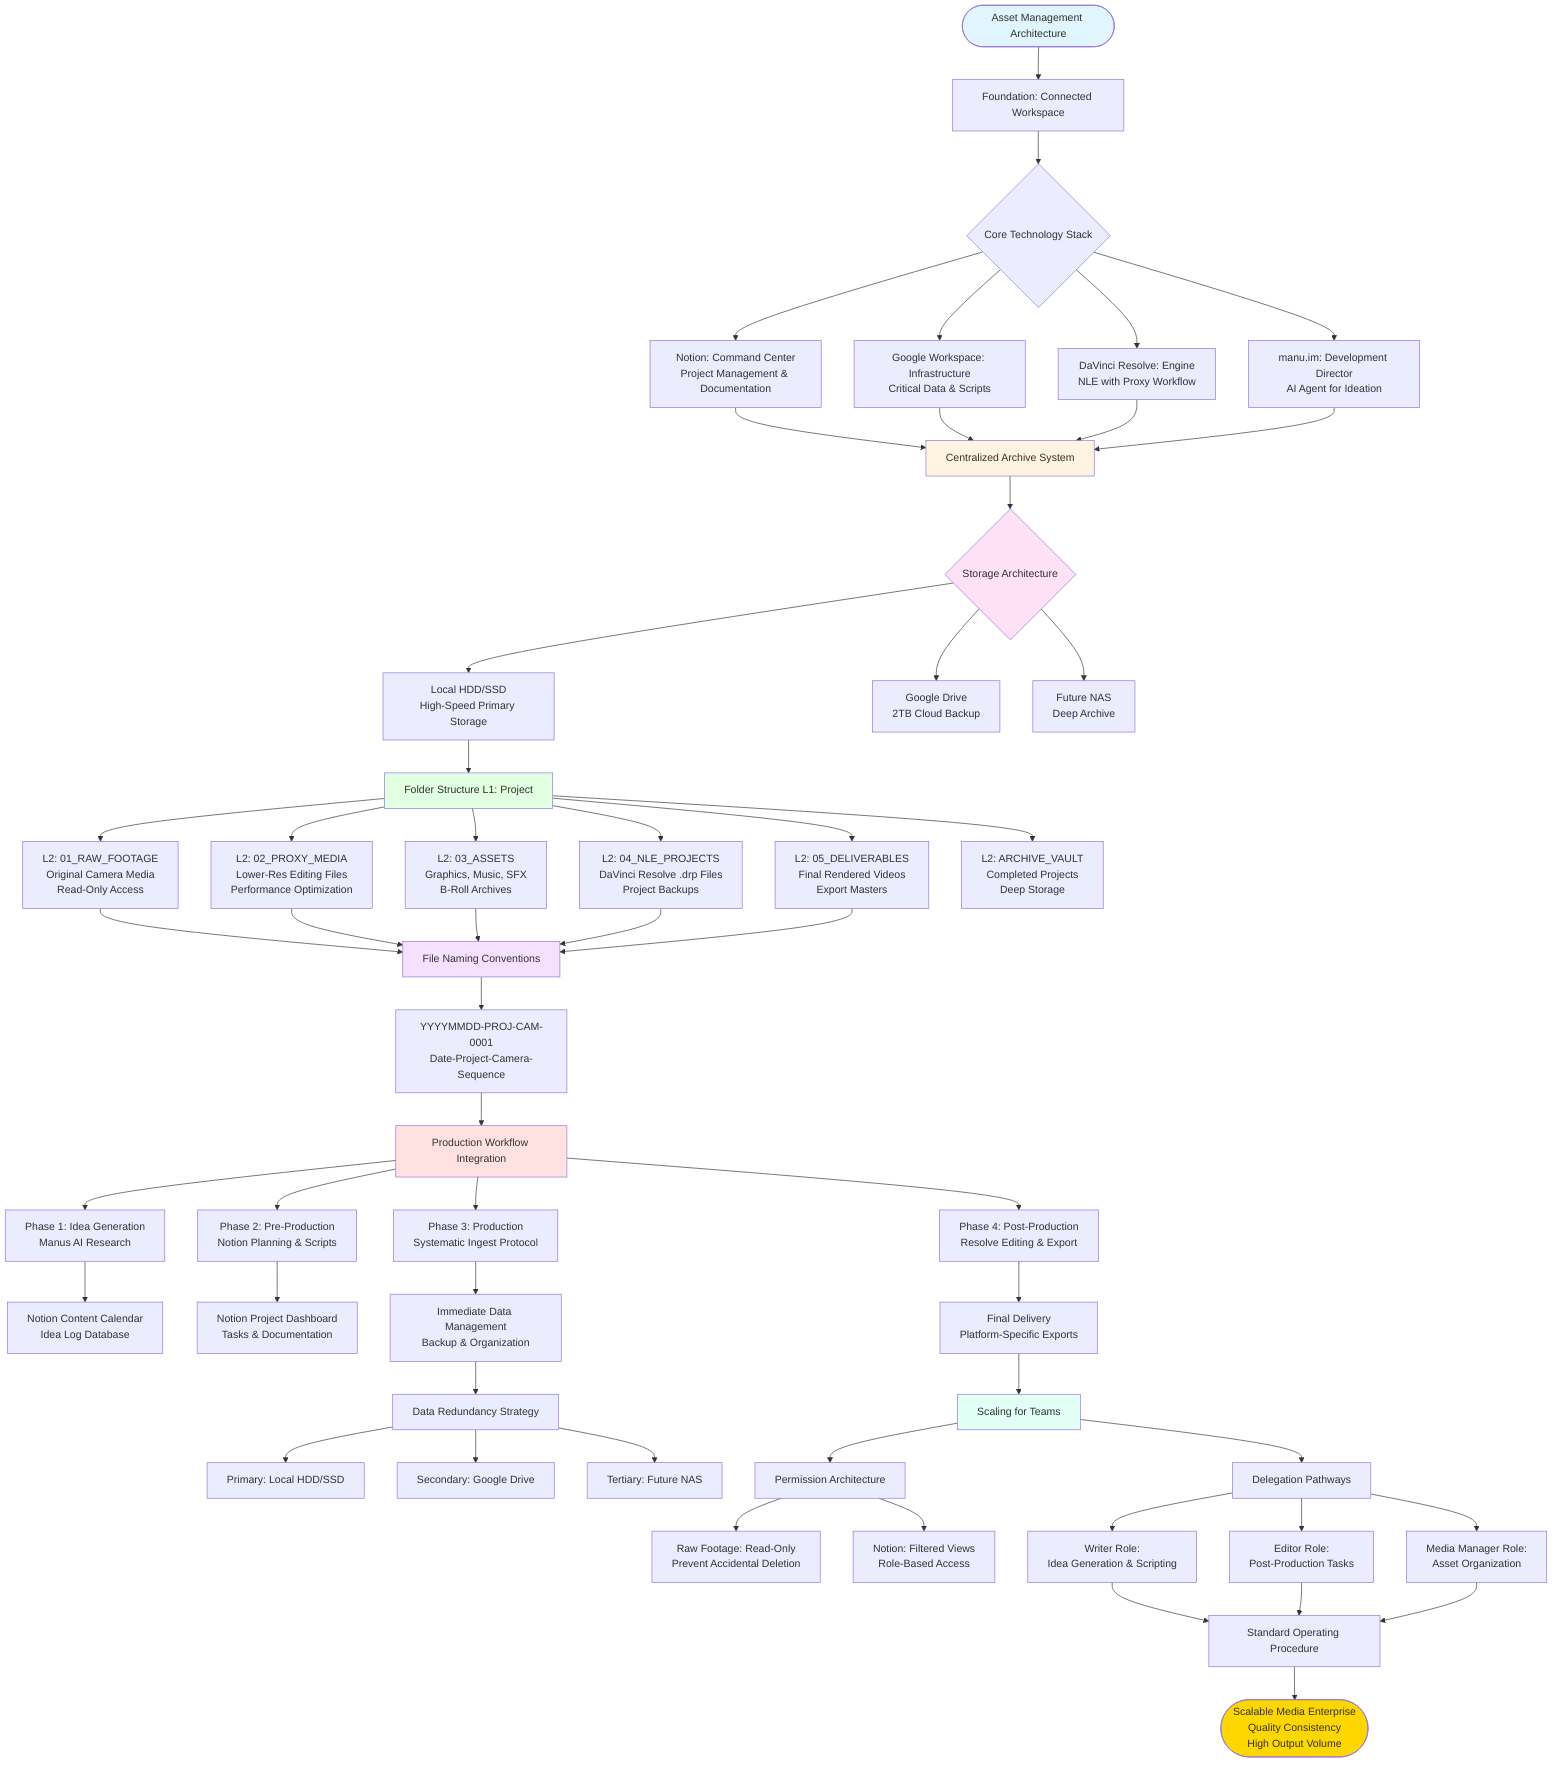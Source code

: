 flowchart TD
    Start([Asset Management Architecture]) --> Foundation[Foundation: Connected Workspace]
    
    Foundation --> Stack{Core Technology Stack}
    Stack --> Notion[Notion: Command Center<br/>Project Management & Documentation]
    Stack --> Google[Google Workspace: Infrastructure<br/>Critical Data & Scripts]
    Stack --> Resolve[DaVinci Resolve: Engine<br/>NLE with Proxy Workflow]
    Stack --> Manus[manu.im: Development Director<br/>AI Agent for Ideation]
    
    Notion --> Central[Centralized Archive System]
    Google --> Central
    Resolve --> Central
    Manus --> Central
    
    Central --> Storage{Storage Architecture}
    
    Storage --> Local[Local HDD/SSD<br/>High-Speed Primary Storage]
    Storage --> Cloud[Google Drive<br/>2TB Cloud Backup]
    Storage --> Future[Future NAS<br/>Deep Archive]
    
    Local --> FolderStruct[Folder Structure L1: Project]
    
    FolderStruct --> L2_1[L2: 01_RAW_FOOTAGE<br/>Original Camera Media<br/>Read-Only Access]
    FolderStruct --> L2_2[L2: 02_PROXY_MEDIA<br/>Lower-Res Editing Files<br/>Performance Optimization]
    FolderStruct --> L2_3[L2: 03_ASSETS<br/>Graphics, Music, SFX<br/>B-Roll Archives]
    FolderStruct --> L2_4[L2: 04_NLE_PROJECTS<br/>DaVinci Resolve .drp Files<br/>Project Backups]
    FolderStruct --> L2_5[L2: 05_DELIVERABLES<br/>Final Rendered Videos<br/>Export Masters]
    FolderStruct --> L2_6[L2: ARCHIVE_VAULT<br/>Completed Projects<br/>Deep Storage]
    
    L2_1 --> Naming[File Naming Conventions]
    L2_2 --> Naming
    L2_3 --> Naming
    L2_4 --> Naming
    L2_5 --> Naming
    
    Naming --> Format[YYYYMMDD-PROJ-CAM-0001<br/>Date-Project-Camera-Sequence]
    
    Format --> Workflow[Production Workflow Integration]
    
    Workflow --> Phase1[Phase 1: Idea Generation<br/>Manus AI Research]
    Workflow --> Phase2[Phase 2: Pre-Production<br/>Notion Planning & Scripts]
    Workflow --> Phase3[Phase 3: Production<br/>Systematic Ingest Protocol]
    Workflow --> Phase4[Phase 4: Post-Production<br/>Resolve Editing & Export]
    
    Phase1 --> NotionDB[Notion Content Calendar<br/>Idea Log Database]
    Phase2 --> NotionProj[Notion Project Dashboard<br/>Tasks & Documentation]
    Phase3 --> Ingest[Immediate Data Management<br/>Backup & Organization]
    Phase4 --> Export[Final Delivery<br/>Platform-Specific Exports]
    
    Ingest --> Redundancy[Data Redundancy Strategy]
    Redundancy --> Backup1[Primary: Local HDD/SSD]
    Redundancy --> Backup2[Secondary: Google Drive]
    Redundancy --> Backup3[Tertiary: Future NAS]
    
    Export --> Scale[Scaling for Teams]
    
    Scale --> Permissions[Permission Architecture]
    Permissions --> ReadOnly[Raw Footage: Read-Only<br/>Prevent Accidental Deletion]
    Permissions --> Filtered[Notion: Filtered Views<br/>Role-Based Access]
    
    Scale --> Delegation[Delegation Pathways]
    Delegation --> Writer[Writer Role:<br/>Idea Generation & Scripting]
    Delegation --> Editor[Editor Role:<br/>Post-Production Tasks]
    Delegation --> MediaMgr[Media Manager Role:<br/>Asset Organization]
    
    Writer --> SOP[Standard Operating Procedure]
    Editor --> SOP
    MediaMgr --> SOP
    
    SOP --> Output([Scalable Media Enterprise<br/>Quality Consistency<br/>High Output Volume])
    
    style Start fill:#e1f5ff
    style Central fill:#fff4e1
    style Storage fill:#ffe1f5
    style FolderStruct fill:#e1ffe1
    style Naming fill:#f5e1ff
    style Workflow fill:#ffe1e1
    style Scale fill:#e1fff5
    style Output fill:#ffd700